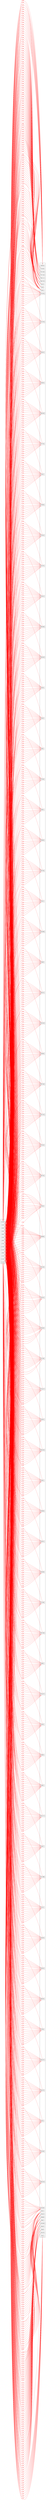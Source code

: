 strict graph BCG {
rankdir=LR;
splines=true;
ranksep="8 equally";
concentrate = true;
node [shape=rectangle];
subgraph cluster_G {
label = "G";
color=black;
rank="same"
G1 [label="G1(0)"];
G2 [label="G2(0)"];
G3 [label="G3(0)"];
G4 [label="G4(0)"];
G5 [label="G5(0)"];
G6 [label="G6(0)"];
G7 [label="G7(0)"];
G8 [label="G8(0)"];
G9 [label="G9(0)"];
G10 [label="G10(0)"];
G11 [label="G11(0)"];
G12 [label="G12(0)"];
G13 [label="G13(0)"];
G14 [label="G14(0)"];
}
subgraph cluster_P {
label = "P";
color="black";
rank="same"
P1 [label="P1(1388)"];
P2 [label="P2(1)"];
P3 [label="P3(1327)"];
P4 [label="P4(52)"];
P5 [label="P5(3)"];
P6 [label="P6(31)"];
P7 [label="P7(1017)"];
P8 [label="P8(1)"];
P9 [label="P9(734)"];
P10 [label="P10(4)"];
P11 [label="P11(39)"];
P12 [label="P12(1)"];
P13 [label="P13(70)"];
P14 [label="P14(40)"];
P15 [label="P15(148)"];
P16 [label="P16(1)"];
P17 [label="P17(379)"];
P18 [label="P18(13)"];
P19 [label="P19(126)"];
P20 [label="P20(31)"];
P21 [label="P21(117)"];
P22 [label="P22(40)"];
P23 [label="P23(48)"];
P24 [label="P24(306)"];
P25 [label="P25(67)"];
P26 [label="P26(1)"];
P27 [label="P27(126)"];
P28 [label="P28(43)"];
P29 [label="P29(229)"];
P30 [label="P30(1)"];
P31 [label="P31(609)"];
P32 [label="P32(1)"];
P33 [label="P33(150)"];
P34 [label="P34(43)"];
P35 [label="P35(120)"];
P36 [label="P36(25)"];
P37 [label="P37(153)"];
P38 [label="P38(49)"];
P39 [label="P39(60)"];
P40 [label="P40(1)"];
P41 [label="P41(75)"];
P42 [label="P42(19)"];
P43 [label="P43(48)"];
P44 [label="P44(7)"];
P45 [label="P45(449)"];
P46 [label="P46(9)"];
P47 [label="P47(184)"];
P48 [label="P48(1)"];
P49 [label="P49(190)"];
P50 [label="P50(82)"];
P51 [label="P51(26)"];
P52 [label="P52(5)"];
P53 [label="P53(10)"];
P54 [label="P54(26)"];
P55 [label="P55(5)"];
P56 [label="P56(10)"];
P57 [label="P57(26)"];
P58 [label="P58(5)"];
P59 [label="P59(10)"];
P60 [label="P60(26)"];
P61 [label="P61(5)"];
P62 [label="P62(15)"];
P63 [label="P63(61)"];
P64 [label="P64(6)"];
P65 [label="P65(729)"];
P66 [label="P66(1)"];
P67 [label="P67(326)"];
P68 [label="P68(86)"];
P69 [label="P69(69)"];
P70 [label="P70(65)"];
P71 [label="P71(69)"];
P72 [label="P72(65)"];
P73 [label="P73(105)"];
P74 [label="P74(107)"];
P75 [label="P75(33)"];
P76 [label="P76(24)"];
P77 [label="P77(33)"];
P78 [label="P78(1)"];
P79 [label="P79(4)"];
P80 [label="P80(2)"];
P81 [label="P81(111)"];
P82 [label="P82(35)"];
}
G1 -- P1[label="0.000",color="red",fontcolor="red"];
P2 -- G1  [dir="none",label="0.000",color="red",fontcolor="red"];
G1 -- P3[label="0.000",color="red",fontcolor="red"];
G1 -- P4[label="0.000",color="red",fontcolor="red"];
P5 -- G1  [dir="none",label="0.000",color="red",fontcolor="red"];
G1 -- P6[label="0.000",color="red",fontcolor="red"];
G1 -- P7[label="0.000",color="red",fontcolor="red"];
P8 -- G1  [dir="none",label="0.000",color="red",fontcolor="red"];
G1 -- P9[label="0.000",color="red",fontcolor="red"];
G1 -- P10[label="0.000",color="red",fontcolor="red"];
G1 -- P11[label="0.000",color="red",fontcolor="red"];
P12 -- G1  [dir="none",label="0.000",color="red",fontcolor="red"];
G1 -- P13[label="0.000",color="red",fontcolor="red"];
G1 -- P14[label="0.000",color="red",fontcolor="red"];
G1 -- P15[label="0.000",color="red",fontcolor="red"];
P16 -- G1  [dir="none",label="0.000",color="red",fontcolor="red"];
G1 -- P17[label="0.000",color="red",fontcolor="red"];
G1 -- P18[label="0.000",color="red",fontcolor="red"];
G1 -- P19[label="0.000",color="red",fontcolor="red"];
G1 -- P20[label="0.000",color="red",fontcolor="red"];
G1 -- P21[label="0.000",color="red",fontcolor="red"];
G1 -- P22[label="0.000",color="red",fontcolor="red"];
G1 -- P23[label="0.000",color="red",fontcolor="red"];
G1 -- P24[label="0.000",color="red",fontcolor="red"];
G1 -- P25[label="0.000",color="red",fontcolor="red"];
P26 -- G1  [dir="none",label="0.000",color="red",fontcolor="red"];
G1 -- P27[label="0.000",color="red",fontcolor="red"];
G1 -- P28[label="0.000",color="red",fontcolor="red"];
G1 -- P29[label="0.000",color="red",fontcolor="red"];
P30 -- G1  [dir="none",label="0.000",color="red",fontcolor="red"];
G1 -- P31[label="0.000",color="red",fontcolor="red"];
P32 -- G1  [dir="none",label="0.000",color="red",fontcolor="red"];
G1 -- P33[label="0.000",color="red",fontcolor="red"];
G1 -- P34[label="0.000",color="red",fontcolor="red"];
G1 -- P35[label="0.000",color="red",fontcolor="red"];
G1 -- P36[label="0.000",color="red",fontcolor="red"];
G1 -- P37[label="0.000",color="red",fontcolor="red"];
G1 -- P38[label="0.000",color="red",fontcolor="red"];
G1 -- P39[label="0.000",color="red",fontcolor="red"];
P40 -- G1  [dir="none",label="0.000",color="red",fontcolor="red"];
G1 -- P41[label="0.000",color="red",fontcolor="red"];
G1 -- P42[label="0.000",color="red",fontcolor="red"];
G1 -- P43[label="0.000",color="red",fontcolor="red"];
G1 -- P44[label="0.000",color="red",fontcolor="red"];
G1 -- P45[label="0.000",color="red",fontcolor="red"];
G1 -- P46[label="0.000",color="red",fontcolor="red"];
G1 -- P47[label="0.000",color="red",fontcolor="red"];
P48 -- G1  [dir="none",label="0.000",color="red",fontcolor="red"];
G1 -- P49[label="0.000",color="red",fontcolor="red"];
G1 -- P50[label="0.000",color="red",fontcolor="red"];
G1 -- P51[label="0.000",color="red",fontcolor="red"];
G1 -- P52[label="0.000",color="red",fontcolor="red"];
G1 -- P53[label="0.000",color="red",fontcolor="red"];
G1 -- P54[label="0.000",color="red",fontcolor="red"];
G1 -- P55[label="0.000",color="red",fontcolor="red"];
G1 -- P56[label="0.000",color="red",fontcolor="red"];
G1 -- P57[label="0.000",color="red",fontcolor="red"];
G1 -- P58[label="0.000",color="red",fontcolor="red"];
G1 -- P59[label="0.000",color="red",fontcolor="red"];
G1 -- P60[label="0.000",color="red",fontcolor="red"];
G1 -- P61[label="0.000",color="red",fontcolor="red"];
G1 -- P62[label="0.000",color="red",fontcolor="red"];
G1 -- P63[label="0.000",color="red",fontcolor="red"];
G1 -- P64[label="0.000",color="red",fontcolor="red"];
G1 -- P65[label="0.000",color="red",fontcolor="red"];
P66 -- G1  [dir="none",label="0.000",color="red",fontcolor="red"];
G1 -- P67[label="0.000",color="red",fontcolor="red"];
G1 -- P68[label="0.000",color="red",fontcolor="red"];
G1 -- P69[label="0.000",color="red",fontcolor="red"];
G1 -- P70[label="0.000",color="red",fontcolor="red"];
G1 -- P71[label="0.000",color="red",fontcolor="red"];
G1 -- P72[label="0.000",color="red",fontcolor="red"];
G1 -- P73[label="0.000",color="red",fontcolor="red"];
G1 -- P74[label="0.000",color="red",fontcolor="red"];
G1 -- P75[label="0.000",color="red",fontcolor="red"];
G1 -- P76[label="0.000",color="red",fontcolor="red"];
G1 -- P77[label="0.000",color="red",fontcolor="red"];
P78 -- G1  [dir="none",label="0.000",color="red",fontcolor="red"];
G1 -- P79[label="0.000",color="red",fontcolor="red"];
P80 -- G1  [dir="none",label="0.000",color="red",fontcolor="red"];
G1 -- P81[label="0.000",color="red",fontcolor="red"];
G1 -- P82[label="0.000",color="red",fontcolor="red"];
G2 -- P1[label="0.000",color="red",fontcolor="red"];
P2 -- G2  [dir="none",label="0.000",color="red",fontcolor="red"];
G2 -- P3[label="0.000",color="red",fontcolor="red"];
G2 -- P4[label="0.000",color="red",fontcolor="red"];
P5 -- G2  [dir="none",label="0.000",color="red",fontcolor="red"];
G2 -- P6[label="0.000",color="red",fontcolor="red"];
G2 -- P7[label="0.000",color="red",fontcolor="red"];
P8 -- G2  [dir="none",label="0.000",color="red",fontcolor="red"];
G2 -- P9[label="0.000",color="red",fontcolor="red"];
G2 -- P10[label="0.000",color="red",fontcolor="red"];
G2 -- P11[label="0.000",color="red",fontcolor="red"];
P12 -- G2  [dir="none",label="0.000",color="red",fontcolor="red"];
G2 -- P13[label="0.000",color="red",fontcolor="red"];
G2 -- P14[label="0.000",color="red",fontcolor="red"];
G2 -- P15[label="0.000",color="red",fontcolor="red"];
P16 -- G2  [dir="none",label="0.000",color="red",fontcolor="red"];
G2 -- P17[label="0.000",color="red",fontcolor="red"];
G2 -- P18[label="0.000",color="red",fontcolor="red"];
G2 -- P19[label="0.000",color="red",fontcolor="red"];
G2 -- P20[label="0.000",color="red",fontcolor="red"];
G2 -- P21[label="0.000",color="red",fontcolor="red"];
G2 -- P22[label="0.000",color="red",fontcolor="red"];
G2 -- P23[label="0.000",color="red",fontcolor="red"];
G2 -- P24[label="0.000",color="red",fontcolor="red"];
G2 -- P25[label="0.000",color="red",fontcolor="red"];
P26 -- G2  [dir="none",label="0.000",color="red",fontcolor="red"];
G2 -- P27[label="0.000",color="red",fontcolor="red"];
G2 -- P28[label="0.000",color="red",fontcolor="red"];
G2 -- P29[label="0.000",color="red",fontcolor="red"];
P30 -- G2  [dir="none",label="0.000",color="red",fontcolor="red"];
G2 -- P31[label="0.000",color="red",fontcolor="red"];
P32 -- G2  [dir="none",label="0.000",color="red",fontcolor="red"];
G2 -- P33[label="0.000",color="red",fontcolor="red"];
G2 -- P34[label="0.000",color="red",fontcolor="red"];
G2 -- P35[label="0.000",color="red",fontcolor="red"];
G2 -- P36[label="0.000",color="red",fontcolor="red"];
G2 -- P37[label="0.000",color="red",fontcolor="red"];
G2 -- P38[label="0.000",color="red",fontcolor="red"];
G2 -- P39[label="0.000",color="red",fontcolor="red"];
P40 -- G2  [dir="none",label="0.000",color="red",fontcolor="red"];
G2 -- P41[label="0.000",color="red",fontcolor="red"];
G2 -- P42[label="0.000",color="red",fontcolor="red"];
G2 -- P43[label="0.000",color="red",fontcolor="red"];
G2 -- P44[label="0.000",color="red",fontcolor="red"];
G2 -- P45[label="0.000",color="red",fontcolor="red"];
G2 -- P46[label="0.000",color="red",fontcolor="red"];
G2 -- P47[label="0.000",color="red",fontcolor="red"];
P48 -- G2  [dir="none",label="0.000",color="red",fontcolor="red"];
G2 -- P49[label="0.000",color="red",fontcolor="red"];
G2 -- P50[label="0.000",color="red",fontcolor="red"];
G2 -- P51[label="0.000",color="red",fontcolor="red"];
G2 -- P52[label="0.000",color="red",fontcolor="red"];
G2 -- P53[label="0.000",color="red",fontcolor="red"];
G2 -- P54[label="0.000",color="red",fontcolor="red"];
G2 -- P55[label="0.000",color="red",fontcolor="red"];
G2 -- P56[label="0.000",color="red",fontcolor="red"];
G2 -- P57[label="0.000",color="red",fontcolor="red"];
G2 -- P58[label="0.000",color="red",fontcolor="red"];
G2 -- P59[label="0.000",color="red",fontcolor="red"];
G2 -- P60[label="0.000",color="red",fontcolor="red"];
G2 -- P61[label="0.000",color="red",fontcolor="red"];
G2 -- P62[label="0.000",color="red",fontcolor="red"];
G2 -- P63[label="0.000",color="red",fontcolor="red"];
G2 -- P64[label="0.000",color="red",fontcolor="red"];
G2 -- P65[label="0.000",color="red",fontcolor="red"];
P66 -- G2  [dir="none",label="0.000",color="red",fontcolor="red"];
G2 -- P67[label="0.000",color="red",fontcolor="red"];
G2 -- P68[label="0.000",color="red",fontcolor="red"];
G2 -- P69[label="0.000",color="red",fontcolor="red"];
G2 -- P70[label="0.000",color="red",fontcolor="red"];
G2 -- P71[label="0.000",color="red",fontcolor="red"];
G2 -- P72[label="0.000",color="red",fontcolor="red"];
G2 -- P73[label="0.000",color="red",fontcolor="red"];
G2 -- P74[label="0.000",color="red",fontcolor="red"];
G2 -- P75[label="0.000",color="red",fontcolor="red"];
G2 -- P76[label="0.000",color="red",fontcolor="red"];
G2 -- P77[label="0.000",color="red",fontcolor="red"];
P78 -- G2  [dir="none",label="0.000",color="red",fontcolor="red"];
G2 -- P79[label="0.000",color="red",fontcolor="red"];
P80 -- G2  [dir="none",label="0.000",color="red",fontcolor="red"];
G2 -- P81[label="0.000",color="red",fontcolor="red"];
G2 -- P82[label="0.000",color="red",fontcolor="red"];
G3 -- P1[label="0.000",color="red",fontcolor="red"];
P2 -- G3  [dir="none",label="0.000",color="red",fontcolor="red"];
G3 -- P3[label="0.000",color="red",fontcolor="red"];
G3 -- P4[label="0.000",color="red",fontcolor="red"];
P5 -- G3  [dir="none",label="0.000",color="red",fontcolor="red"];
G3 -- P6[label="0.000",color="red",fontcolor="red"];
G3 -- P7[label="0.000",color="red",fontcolor="red"];
P8 -- G3  [dir="none",label="0.000",color="red",fontcolor="red"];
G3 -- P9[label="0.000",color="red",fontcolor="red"];
G3 -- P10[label="0.000",color="red",fontcolor="red"];
G3 -- P11[label="0.000",color="red",fontcolor="red"];
P12 -- G3  [dir="none",label="0.000",color="red",fontcolor="red"];
G3 -- P13[label="0.000",color="red",fontcolor="red"];
G3 -- P14[label="0.000",color="red",fontcolor="red"];
G3 -- P15[label="0.000",color="red",fontcolor="red"];
P16 -- G3  [dir="none",label="0.000",color="red",fontcolor="red"];
G3 -- P17[label="0.000",color="red",fontcolor="red"];
G3 -- P18[label="0.000",color="red",fontcolor="red"];
G3 -- P19[label="0.000",color="red",fontcolor="red"];
G3 -- P20[label="0.000",color="red",fontcolor="red"];
G3 -- P21[label="0.000",color="red",fontcolor="red"];
G3 -- P22[label="0.000",color="red",fontcolor="red"];
G3 -- P23[label="0.000",color="red",fontcolor="red"];
G3 -- P24[label="0.000",color="red",fontcolor="red"];
G3 -- P25[label="0.000",color="red",fontcolor="red"];
P26 -- G3  [dir="none",label="0.000",color="red",fontcolor="red"];
G3 -- P27[label="0.000",color="red",fontcolor="red"];
G3 -- P28[label="0.000",color="red",fontcolor="red"];
G3 -- P29[label="0.000",color="red",fontcolor="red"];
P30 -- G3  [dir="none",label="0.000",color="red",fontcolor="red"];
G3 -- P31[label="0.000",color="red",fontcolor="red"];
P32 -- G3  [dir="none",label="0.000",color="red",fontcolor="red"];
G3 -- P33[label="0.000",color="red",fontcolor="red"];
G3 -- P34[label="0.000",color="red",fontcolor="red"];
G3 -- P35[label="0.000",color="red",fontcolor="red"];
G3 -- P36[label="0.000",color="red",fontcolor="red"];
G3 -- P37[label="0.000",color="red",fontcolor="red"];
G3 -- P38[label="0.000",color="red",fontcolor="red"];
G3 -- P39[label="0.000",color="red",fontcolor="red"];
P40 -- G3  [dir="none",label="0.000",color="red",fontcolor="red"];
G3 -- P41[label="0.000",color="red",fontcolor="red"];
G3 -- P42[label="0.000",color="red",fontcolor="red"];
G3 -- P43[label="0.000",color="red",fontcolor="red"];
G3 -- P44[label="0.000",color="red",fontcolor="red"];
G3 -- P45[label="0.000",color="red",fontcolor="red"];
G3 -- P46[label="0.000",color="red",fontcolor="red"];
G3 -- P47[label="0.000",color="red",fontcolor="red"];
P48 -- G3  [dir="none",label="0.000",color="red",fontcolor="red"];
G3 -- P49[label="0.000",color="red",fontcolor="red"];
G3 -- P50[label="0.000",color="red",fontcolor="red"];
G3 -- P51[label="0.000",color="red",fontcolor="red"];
G3 -- P52[label="0.000",color="red",fontcolor="red"];
G3 -- P53[label="0.000",color="red",fontcolor="red"];
G3 -- P54[label="0.000",color="red",fontcolor="red"];
G3 -- P55[label="0.000",color="red",fontcolor="red"];
G3 -- P56[label="0.000",color="red",fontcolor="red"];
G3 -- P57[label="0.000",color="red",fontcolor="red"];
G3 -- P58[label="0.000",color="red",fontcolor="red"];
G3 -- P59[label="0.000",color="red",fontcolor="red"];
G3 -- P60[label="0.000",color="red",fontcolor="red"];
G3 -- P61[label="0.000",color="red",fontcolor="red"];
G3 -- P62[label="0.000",color="red",fontcolor="red"];
G3 -- P63[label="0.000",color="red",fontcolor="red"];
G3 -- P64[label="0.000",color="red",fontcolor="red"];
G3 -- P65[label="0.000",color="red",fontcolor="red"];
P66 -- G3  [dir="none",label="0.000",color="red",fontcolor="red"];
G3 -- P67[label="0.000",color="red",fontcolor="red"];
G3 -- P68[label="0.000",color="red",fontcolor="red"];
G3 -- P69[label="0.000",color="red",fontcolor="red"];
G3 -- P70[label="0.000",color="red",fontcolor="red"];
G3 -- P71[label="0.000",color="red",fontcolor="red"];
G3 -- P72[label="0.000",color="red",fontcolor="red"];
G3 -- P73[label="0.000",color="red",fontcolor="red"];
G3 -- P74[label="0.000",color="red",fontcolor="red"];
G3 -- P75[label="0.000",color="red",fontcolor="red"];
G3 -- P76[label="0.000",color="red",fontcolor="red"];
G3 -- P77[label="0.000",color="red",fontcolor="red"];
P78 -- G3  [dir="none",label="0.000",color="red",fontcolor="red"];
G3 -- P79[label="0.000",color="red",fontcolor="red"];
P80 -- G3  [dir="none",label="0.000",color="red",fontcolor="red"];
G3 -- P81[label="0.000",color="red",fontcolor="red"];
G3 -- P82[label="0.000",color="red",fontcolor="red"];
G4 -- P1[label="0.000",color="red",fontcolor="red"];
P2 -- G4  [dir="none",label="0.000",color="red",fontcolor="red"];
G4 -- P3[label="0.000",color="red",fontcolor="red"];
G4 -- P4[label="0.000",color="red",fontcolor="red"];
P5 -- G4  [dir="none",label="0.000",color="red",fontcolor="red"];
G4 -- P6[label="0.000",color="red",fontcolor="red"];
G4 -- P7[label="0.000",color="red",fontcolor="red"];
P8 -- G4  [dir="none",label="0.000",color="red",fontcolor="red"];
G4 -- P9[label="0.000",color="red",fontcolor="red"];
G4 -- P10[label="0.000",color="red",fontcolor="red"];
G4 -- P11[label="0.000",color="red",fontcolor="red"];
P12 -- G4  [dir="none",label="0.000",color="red",fontcolor="red"];
G4 -- P13[label="0.000",color="red",fontcolor="red"];
G4 -- P14[label="0.000",color="red",fontcolor="red"];
G4 -- P15[label="0.000",color="red",fontcolor="red"];
P16 -- G4  [dir="none",label="0.000",color="red",fontcolor="red"];
G4 -- P17[label="0.000",color="red",fontcolor="red"];
G4 -- P18[label="0.000",color="red",fontcolor="red"];
G4 -- P19[label="0.000",color="red",fontcolor="red"];
G4 -- P20[label="0.000",color="red",fontcolor="red"];
G4 -- P21[label="0.000",color="red",fontcolor="red"];
G4 -- P22[label="0.000",color="red",fontcolor="red"];
G4 -- P23[label="0.000",color="red",fontcolor="red"];
G4 -- P24[label="0.000",color="red",fontcolor="red"];
G4 -- P25[label="0.000",color="red",fontcolor="red"];
P26 -- G4  [dir="none",label="0.000",color="red",fontcolor="red"];
G4 -- P27[label="0.000",color="red",fontcolor="red"];
G4 -- P28[label="0.000",color="red",fontcolor="red"];
G4 -- P29[label="0.000",color="red",fontcolor="red"];
P30 -- G4  [dir="none",label="0.000",color="red",fontcolor="red"];
G4 -- P31[label="0.000",color="red",fontcolor="red"];
P32 -- G4  [dir="none",label="0.000",color="red",fontcolor="red"];
G4 -- P33[label="0.000",color="red",fontcolor="red"];
G4 -- P34[label="0.000",color="red",fontcolor="red"];
G4 -- P35[label="0.000",color="red",fontcolor="red"];
G4 -- P36[label="0.000",color="red",fontcolor="red"];
G4 -- P37[label="0.000",color="red",fontcolor="red"];
G4 -- P38[label="0.000",color="red",fontcolor="red"];
G4 -- P39[label="0.000",color="red",fontcolor="red"];
P40 -- G4  [dir="none",label="0.000",color="red",fontcolor="red"];
G4 -- P41[label="0.000",color="red",fontcolor="red"];
G4 -- P42[label="0.000",color="red",fontcolor="red"];
G4 -- P43[label="0.000",color="red",fontcolor="red"];
G4 -- P44[label="0.000",color="red",fontcolor="red"];
G4 -- P45[label="0.000",color="red",fontcolor="red"];
G4 -- P46[label="0.000",color="red",fontcolor="red"];
G4 -- P47[label="0.000",color="red",fontcolor="red"];
P48 -- G4  [dir="none",label="0.000",color="red",fontcolor="red"];
G4 -- P49[label="0.000",color="red",fontcolor="red"];
G4 -- P50[label="0.000",color="red",fontcolor="red"];
G4 -- P51[label="0.000",color="red",fontcolor="red"];
G4 -- P52[label="0.000",color="red",fontcolor="red"];
G4 -- P53[label="0.000",color="red",fontcolor="red"];
G4 -- P54[label="0.000",color="red",fontcolor="red"];
G4 -- P55[label="0.000",color="red",fontcolor="red"];
G4 -- P56[label="0.000",color="red",fontcolor="red"];
G4 -- P57[label="0.000",color="red",fontcolor="red"];
G4 -- P58[label="0.000",color="red",fontcolor="red"];
G4 -- P59[label="0.000",color="red",fontcolor="red"];
G4 -- P60[label="0.000",color="red",fontcolor="red"];
G4 -- P61[label="0.000",color="red",fontcolor="red"];
G4 -- P62[label="0.000",color="red",fontcolor="red"];
G4 -- P63[label="0.000",color="red",fontcolor="red"];
G4 -- P64[label="0.000",color="red",fontcolor="red"];
G4 -- P65[label="0.000",color="red",fontcolor="red"];
P66 -- G4  [dir="none",label="0.000",color="red",fontcolor="red"];
G4 -- P67[label="0.000",color="red",fontcolor="red"];
G4 -- P68[label="0.000",color="red",fontcolor="red"];
G4 -- P69[label="0.000",color="red",fontcolor="red"];
G4 -- P70[label="0.000",color="red",fontcolor="red"];
G4 -- P71[label="0.000",color="red",fontcolor="red"];
G4 -- P72[label="0.000",color="red",fontcolor="red"];
G4 -- P73[label="0.000",color="red",fontcolor="red"];
G4 -- P74[label="0.000",color="red",fontcolor="red"];
G4 -- P75[label="0.000",color="red",fontcolor="red"];
G4 -- P76[label="0.000",color="red",fontcolor="red"];
G4 -- P77[label="0.000",color="red",fontcolor="red"];
P78 -- G4  [dir="none",label="0.000",color="red",fontcolor="red"];
G4 -- P79[label="0.000",color="red",fontcolor="red"];
P80 -- G4  [dir="none",label="0.000",color="red",fontcolor="red"];
G4 -- P81[label="0.000",color="red",fontcolor="red"];
G4 -- P82[label="0.000",color="red",fontcolor="red"];
G5 -- P1[label="0.000",color="red",fontcolor="red"];
P2 -- G5  [dir="none",label="0.000",color="red",fontcolor="red"];
G5 -- P3[label="0.000",color="red",fontcolor="red"];
G5 -- P4[label="0.000",color="red",fontcolor="red"];
P5 -- G5  [dir="none",label="0.000",color="red",fontcolor="red"];
G5 -- P6[label="0.000",color="red",fontcolor="red"];
G5 -- P7[label="0.000",color="red",fontcolor="red"];
P8 -- G5  [dir="none",label="0.000",color="red",fontcolor="red"];
G5 -- P9[label="0.000",color="red",fontcolor="red"];
G5 -- P10[label="0.000",color="red",fontcolor="red"];
G5 -- P11[label="0.000",color="red",fontcolor="red"];
P12 -- G5  [dir="none",label="0.000",color="red",fontcolor="red"];
G5 -- P13[label="0.000",color="red",fontcolor="red"];
G5 -- P14[label="0.000",color="red",fontcolor="red"];
G5 -- P15[label="0.000",color="red",fontcolor="red"];
P16 -- G5  [dir="none",label="0.000",color="red",fontcolor="red"];
G5 -- P17[label="0.000",color="red",fontcolor="red"];
G5 -- P18[label="0.000",color="red",fontcolor="red"];
G5 -- P19[label="0.000",color="red",fontcolor="red"];
G5 -- P20[label="0.000",color="red",fontcolor="red"];
G5 -- P21[label="0.000",color="red",fontcolor="red"];
G5 -- P22[label="0.000",color="red",fontcolor="red"];
G5 -- P23[label="0.000",color="red",fontcolor="red"];
G5 -- P24[label="0.000",color="red",fontcolor="red"];
G5 -- P25[label="0.000",color="red",fontcolor="red"];
P26 -- G5  [dir="none",label="0.000",color="red",fontcolor="red"];
G5 -- P27[label="0.000",color="red",fontcolor="red"];
G5 -- P28[label="0.000",color="red",fontcolor="red"];
G5 -- P29[label="0.000",color="red",fontcolor="red"];
P30 -- G5  [dir="none",label="0.000",color="red",fontcolor="red"];
G5 -- P31[label="0.000",color="red",fontcolor="red"];
P32 -- G5  [dir="none",label="0.000",color="red",fontcolor="red"];
G5 -- P33[label="0.000",color="red",fontcolor="red"];
G5 -- P34[label="0.000",color="red",fontcolor="red"];
G5 -- P35[label="0.000",color="red",fontcolor="red"];
G5 -- P36[label="0.000",color="red",fontcolor="red"];
G5 -- P37[label="0.000",color="red",fontcolor="red"];
G5 -- P38[label="0.000",color="red",fontcolor="red"];
G5 -- P39[label="0.000",color="red",fontcolor="red"];
P40 -- G5  [dir="none",label="0.000",color="red",fontcolor="red"];
G5 -- P41[label="0.000",color="red",fontcolor="red"];
G5 -- P42[label="0.000",color="red",fontcolor="red"];
G5 -- P43[label="0.000",color="red",fontcolor="red"];
G5 -- P44[label="0.000",color="red",fontcolor="red"];
G5 -- P45[label="0.000",color="red",fontcolor="red"];
G5 -- P46[label="0.000",color="red",fontcolor="red"];
G5 -- P47[label="0.000",color="red",fontcolor="red"];
P48 -- G5  [dir="none",label="0.000",color="red",fontcolor="red"];
G5 -- P49[label="0.000",color="red",fontcolor="red"];
G5 -- P50[label="0.000",color="red",fontcolor="red"];
G5 -- P51[label="0.000",color="red",fontcolor="red"];
G5 -- P52[label="0.000",color="red",fontcolor="red"];
G5 -- P53[label="0.000",color="red",fontcolor="red"];
G5 -- P54[label="0.000",color="red",fontcolor="red"];
G5 -- P55[label="0.000",color="red",fontcolor="red"];
G5 -- P56[label="0.000",color="red",fontcolor="red"];
G5 -- P57[label="0.000",color="red",fontcolor="red"];
G5 -- P58[label="0.000",color="red",fontcolor="red"];
G5 -- P59[label="0.000",color="red",fontcolor="red"];
G5 -- P60[label="0.000",color="red",fontcolor="red"];
G5 -- P61[label="0.000",color="red",fontcolor="red"];
G5 -- P62[label="0.000",color="red",fontcolor="red"];
G5 -- P63[label="0.000",color="red",fontcolor="red"];
G5 -- P64[label="0.000",color="red",fontcolor="red"];
G5 -- P65[label="0.000",color="red",fontcolor="red"];
P66 -- G5  [dir="none",label="0.000",color="red",fontcolor="red"];
G5 -- P67[label="0.000",color="red",fontcolor="red"];
G5 -- P68[label="0.000",color="red",fontcolor="red"];
G5 -- P69[label="0.000",color="red",fontcolor="red"];
G5 -- P70[label="0.000",color="red",fontcolor="red"];
G5 -- P71[label="0.000",color="red",fontcolor="red"];
G5 -- P72[label="0.000",color="red",fontcolor="red"];
G5 -- P73[label="0.000",color="red",fontcolor="red"];
G5 -- P74[label="0.000",color="red",fontcolor="red"];
G5 -- P75[label="0.000",color="red",fontcolor="red"];
G5 -- P76[label="0.000",color="red",fontcolor="red"];
G5 -- P77[label="0.000",color="red",fontcolor="red"];
P78 -- G5  [dir="none",label="0.000",color="red",fontcolor="red"];
G5 -- P79[label="0.000",color="red",fontcolor="red"];
P80 -- G5  [dir="none",label="0.000",color="red",fontcolor="red"];
G5 -- P81[label="0.000",color="red",fontcolor="red"];
G5 -- P82[label="0.000",color="red",fontcolor="red"];
G6 -- P1[label="0.000",color="red",fontcolor="red"];
P2 -- G6  [dir="none",label="0.000",color="red",fontcolor="red"];
G6 -- P3[label="0.000",color="red",fontcolor="red"];
G6 -- P4[label="0.000",color="red",fontcolor="red"];
P5 -- G6  [dir="none",label="0.000",color="red",fontcolor="red"];
G6 -- P6[label="0.000",color="red",fontcolor="red"];
G6 -- P7[label="0.000",color="red",fontcolor="red"];
P8 -- G6  [dir="none",label="0.000",color="red",fontcolor="red"];
G6 -- P9[label="0.000",color="red",fontcolor="red"];
G6 -- P10[label="0.000",color="red",fontcolor="red"];
G6 -- P11[label="0.000",color="red",fontcolor="red"];
P12 -- G6  [dir="none",label="0.000",color="red",fontcolor="red"];
G6 -- P13[label="0.000",color="red",fontcolor="red"];
G6 -- P14[label="0.000",color="red",fontcolor="red"];
G6 -- P15[label="0.000",color="red",fontcolor="red"];
P16 -- G6  [dir="none",label="0.000",color="red",fontcolor="red"];
G6 -- P17[label="0.000",color="red",fontcolor="red"];
G6 -- P18[label="0.000",color="red",fontcolor="red"];
G6 -- P19[label="0.000",color="red",fontcolor="red"];
G6 -- P20[label="0.000",color="red",fontcolor="red"];
G6 -- P21[label="0.000",color="red",fontcolor="red"];
G6 -- P22[label="0.000",color="red",fontcolor="red"];
G6 -- P23[label="0.000",color="red",fontcolor="red"];
G6 -- P24[label="0.000",color="red",fontcolor="red"];
G6 -- P25[label="0.000",color="red",fontcolor="red"];
P26 -- G6  [dir="none",label="0.000",color="red",fontcolor="red"];
G6 -- P27[label="0.000",color="red",fontcolor="red"];
G6 -- P28[label="0.000",color="red",fontcolor="red"];
G6 -- P29[label="0.000",color="red",fontcolor="red"];
P30 -- G6  [dir="none",label="0.000",color="red",fontcolor="red"];
G6 -- P31[label="0.000",color="red",fontcolor="red"];
P32 -- G6  [dir="none",label="0.000",color="red",fontcolor="red"];
G6 -- P33[label="0.000",color="red",fontcolor="red"];
G6 -- P34[label="0.000",color="red",fontcolor="red"];
G6 -- P35[label="0.000",color="red",fontcolor="red"];
G6 -- P36[label="0.000",color="red",fontcolor="red"];
G6 -- P37[label="0.000",color="red",fontcolor="red"];
G6 -- P38[label="0.000",color="red",fontcolor="red"];
G6 -- P39[label="0.000",color="red",fontcolor="red"];
P40 -- G6  [dir="none",label="0.000",color="red",fontcolor="red"];
G6 -- P41[label="0.000",color="red",fontcolor="red"];
G6 -- P42[label="0.000",color="red",fontcolor="red"];
G6 -- P43[label="0.000",color="red",fontcolor="red"];
G6 -- P44[label="0.000",color="red",fontcolor="red"];
G6 -- P45[label="0.000",color="red",fontcolor="red"];
G6 -- P46[label="0.000",color="red",fontcolor="red"];
G6 -- P47[label="0.000",color="red",fontcolor="red"];
P48 -- G6  [dir="none",label="0.000",color="red",fontcolor="red"];
G6 -- P49[label="0.000",color="red",fontcolor="red"];
G6 -- P50[label="0.000",color="red",fontcolor="red"];
G6 -- P51[label="0.000",color="red",fontcolor="red"];
G6 -- P52[label="0.000",color="red",fontcolor="red"];
G6 -- P53[label="0.000",color="red",fontcolor="red"];
G6 -- P54[label="0.000",color="red",fontcolor="red"];
G6 -- P55[label="0.000",color="red",fontcolor="red"];
G6 -- P56[label="0.000",color="red",fontcolor="red"];
G6 -- P57[label="0.000",color="red",fontcolor="red"];
G6 -- P58[label="0.000",color="red",fontcolor="red"];
G6 -- P59[label="0.000",color="red",fontcolor="red"];
G6 -- P60[label="0.000",color="red",fontcolor="red"];
G6 -- P61[label="0.000",color="red",fontcolor="red"];
G6 -- P62[label="0.000",color="red",fontcolor="red"];
G6 -- P63[label="0.000",color="red",fontcolor="red"];
G6 -- P64[label="0.000",color="red",fontcolor="red"];
G6 -- P65[label="0.000",color="red",fontcolor="red"];
P66 -- G6  [dir="none",label="0.000",color="red",fontcolor="red"];
G6 -- P67[label="0.000",color="red",fontcolor="red"];
G6 -- P68[label="0.000",color="red",fontcolor="red"];
G6 -- P69[label="0.000",color="red",fontcolor="red"];
G6 -- P70[label="0.000",color="red",fontcolor="red"];
G6 -- P71[label="0.000",color="red",fontcolor="red"];
G6 -- P72[label="0.000",color="red",fontcolor="red"];
G6 -- P73[label="0.000",color="red",fontcolor="red"];
G6 -- P74[label="0.000",color="red",fontcolor="red"];
G6 -- P75[label="0.000",color="red",fontcolor="red"];
G6 -- P76[label="0.000",color="red",fontcolor="red"];
G6 -- P77[label="0.000",color="red",fontcolor="red"];
P78 -- G6  [dir="none",label="0.000",color="red",fontcolor="red"];
G6 -- P79[label="0.000",color="red",fontcolor="red"];
P80 -- G6  [dir="none",label="0.000",color="red",fontcolor="red"];
G6 -- P81[label="0.000",color="red",fontcolor="red"];
G6 -- P82[label="0.000",color="red",fontcolor="red"];
G7 -- P1[label="0.000",color="red",fontcolor="red"];
P2 -- G7  [dir="none",label="0.000",color="red",fontcolor="red"];
G7 -- P3[label="0.000",color="red",fontcolor="red"];
G7 -- P4[label="0.000",color="red",fontcolor="red"];
P5 -- G7  [dir="none",label="0.000",color="red",fontcolor="red"];
G7 -- P6[label="0.000",color="red",fontcolor="red"];
G7 -- P7[label="0.000",color="red",fontcolor="red"];
P8 -- G7  [dir="none",label="0.000",color="red",fontcolor="red"];
G7 -- P9[label="0.000",color="red",fontcolor="red"];
G7 -- P10[label="0.000",color="red",fontcolor="red"];
G7 -- P11[label="0.000",color="red",fontcolor="red"];
P12 -- G7  [dir="none",label="0.000",color="red",fontcolor="red"];
G7 -- P13[label="0.000",color="red",fontcolor="red"];
G7 -- P14[label="0.000",color="red",fontcolor="red"];
G7 -- P15[label="0.000",color="red",fontcolor="red"];
P16 -- G7  [dir="none",label="0.000",color="red",fontcolor="red"];
G7 -- P17[label="0.000",color="red",fontcolor="red"];
G7 -- P18[label="0.000",color="red",fontcolor="red"];
G7 -- P19[label="0.000",color="red",fontcolor="red"];
G7 -- P20[label="0.000",color="red",fontcolor="red"];
G7 -- P21[label="0.000",color="red",fontcolor="red"];
G7 -- P22[label="0.000",color="red",fontcolor="red"];
G7 -- P23[label="0.000",color="red",fontcolor="red"];
G7 -- P24[label="0.000",color="red",fontcolor="red"];
G7 -- P25[label="0.000",color="red",fontcolor="red"];
P26 -- G7  [dir="none",label="0.000",color="red",fontcolor="red"];
G7 -- P27[label="0.000",color="red",fontcolor="red"];
G7 -- P28[label="0.000",color="red",fontcolor="red"];
G7 -- P29[label="0.000",color="red",fontcolor="red"];
P30 -- G7  [dir="none",label="0.000",color="red",fontcolor="red"];
G7 -- P31[label="0.000",color="red",fontcolor="red"];
P32 -- G7  [dir="none",label="0.000",color="red",fontcolor="red"];
G7 -- P33[label="0.000",color="red",fontcolor="red"];
G7 -- P34[label="0.000",color="red",fontcolor="red"];
G7 -- P35[label="0.000",color="red",fontcolor="red"];
G7 -- P36[label="0.000",color="red",fontcolor="red"];
G7 -- P37[label="0.000",color="red",fontcolor="red"];
G7 -- P38[label="0.000",color="red",fontcolor="red"];
G7 -- P39[label="0.000",color="red",fontcolor="red"];
P40 -- G7  [dir="none",label="0.000",color="red",fontcolor="red"];
G7 -- P41[label="0.000",color="red",fontcolor="red"];
G7 -- P42[label="0.000",color="red",fontcolor="red"];
G7 -- P43[label="0.000",color="red",fontcolor="red"];
G7 -- P44[label="0.000",color="red",fontcolor="red"];
G7 -- P45[label="0.000",color="red",fontcolor="red"];
G7 -- P46[label="0.000",color="red",fontcolor="red"];
G7 -- P47[label="0.000",color="red",fontcolor="red"];
P48 -- G7  [dir="none",label="0.000",color="red",fontcolor="red"];
G7 -- P49[label="0.000",color="red",fontcolor="red"];
G7 -- P50[label="0.000",color="red",fontcolor="red"];
G7 -- P51[label="0.000",color="red",fontcolor="red"];
G7 -- P52[label="0.000",color="red",fontcolor="red"];
G7 -- P53[label="0.000",color="red",fontcolor="red"];
G7 -- P54[label="0.000",color="red",fontcolor="red"];
G7 -- P55[label="0.000",color="red",fontcolor="red"];
G7 -- P56[label="0.000",color="red",fontcolor="red"];
G7 -- P57[label="0.000",color="red",fontcolor="red"];
G7 -- P58[label="0.000",color="red",fontcolor="red"];
G7 -- P59[label="0.000",color="red",fontcolor="red"];
G7 -- P60[label="0.000",color="red",fontcolor="red"];
G7 -- P61[label="0.000",color="red",fontcolor="red"];
G7 -- P62[label="0.000",color="red",fontcolor="red"];
G7 -- P63[label="0.000",color="red",fontcolor="red"];
G7 -- P64[label="0.000",color="red",fontcolor="red"];
G7 -- P65[label="0.000",color="red",fontcolor="red"];
P66 -- G7  [dir="none",label="0.000",color="red",fontcolor="red"];
G7 -- P67[label="0.000",color="red",fontcolor="red"];
G7 -- P68[label="0.000",color="red",fontcolor="red"];
G7 -- P69[label="0.000",color="red",fontcolor="red"];
G7 -- P70[label="0.000",color="red",fontcolor="red"];
G7 -- P71[label="0.000",color="red",fontcolor="red"];
G7 -- P72[label="0.000",color="red",fontcolor="red"];
G7 -- P73[label="0.000",color="red",fontcolor="red"];
G7 -- P74[label="0.000",color="red",fontcolor="red"];
G7 -- P75[label="0.000",color="red",fontcolor="red"];
G7 -- P76[label="0.000",color="red",fontcolor="red"];
G7 -- P77[label="0.000",color="red",fontcolor="red"];
P78 -- G7  [dir="none",label="0.000",color="red",fontcolor="red"];
G7 -- P79[label="0.000",color="red",fontcolor="red"];
P80 -- G7  [dir="none",label="0.000",color="red",fontcolor="red"];
G7 -- P81[label="0.000",color="red",fontcolor="red"];
G7 -- P82[label="0.000",color="red",fontcolor="red"];
G8 -- P1[label="0.000",color="red",fontcolor="red"];
P2 -- G8  [dir="none",label="0.000",color="red",fontcolor="red"];
G8 -- P3[label="0.000",color="red",fontcolor="red"];
G8 -- P4[label="0.000",color="red",fontcolor="red"];
P5 -- G8  [dir="none",label="0.000",color="red",fontcolor="red"];
G8 -- P6[label="0.000",color="red",fontcolor="red"];
G8 -- P7[label="0.000",color="red",fontcolor="red"];
P8 -- G8  [dir="none",label="0.000",color="red",fontcolor="red"];
G8 -- P9[label="0.000",color="red",fontcolor="red"];
G8 -- P10[label="0.000",color="red",fontcolor="red"];
G8 -- P11[label="0.000",color="red",fontcolor="red"];
P12 -- G8  [dir="none",label="0.000",color="red",fontcolor="red"];
G8 -- P13[label="0.000",color="red",fontcolor="red"];
G8 -- P14[label="0.000",color="red",fontcolor="red"];
G8 -- P15[label="0.000",color="red",fontcolor="red"];
P16 -- G8  [dir="none",label="0.000",color="red",fontcolor="red"];
G8 -- P17[label="0.000",color="red",fontcolor="red"];
G8 -- P18[label="0.000",color="red",fontcolor="red"];
G8 -- P19[label="0.000",color="red",fontcolor="red"];
G8 -- P20[label="0.000",color="red",fontcolor="red"];
G8 -- P21[label="0.000",color="red",fontcolor="red"];
G8 -- P22[label="0.000",color="red",fontcolor="red"];
G8 -- P23[label="0.000",color="red",fontcolor="red"];
G8 -- P24[label="0.000",color="red",fontcolor="red"];
G8 -- P25[label="0.000",color="red",fontcolor="red"];
P26 -- G8  [dir="none",label="0.000",color="red",fontcolor="red"];
G8 -- P27[label="0.000",color="red",fontcolor="red"];
G8 -- P28[label="0.000",color="red",fontcolor="red"];
G8 -- P29[label="0.000",color="red",fontcolor="red"];
P30 -- G8  [dir="none",label="0.000",color="red",fontcolor="red"];
G8 -- P31[label="0.000",color="red",fontcolor="red"];
P32 -- G8  [dir="none",label="0.000",color="red",fontcolor="red"];
G8 -- P33[label="0.000",color="red",fontcolor="red"];
G8 -- P34[label="0.000",color="red",fontcolor="red"];
G8 -- P35[label="0.000",color="red",fontcolor="red"];
G8 -- P36[label="0.000",color="red",fontcolor="red"];
G8 -- P37[label="0.000",color="red",fontcolor="red"];
G8 -- P38[label="0.000",color="red",fontcolor="red"];
G8 -- P39[label="0.000",color="red",fontcolor="red"];
P40 -- G8  [dir="none",label="0.000",color="red",fontcolor="red"];
G8 -- P41[label="0.000",color="red",fontcolor="red"];
G8 -- P42[label="0.000",color="red",fontcolor="red"];
G8 -- P43[label="0.000",color="red",fontcolor="red"];
G8 -- P44[label="0.000",color="red",fontcolor="red"];
G8 -- P45[label="0.000",color="red",fontcolor="red"];
G8 -- P46[label="0.000",color="red",fontcolor="red"];
G8 -- P47[label="0.000",color="red",fontcolor="red"];
P48 -- G8  [dir="none",label="0.000",color="red",fontcolor="red"];
G8 -- P49[label="0.000",color="red",fontcolor="red"];
G8 -- P50[label="0.000",color="red",fontcolor="red"];
G8 -- P51[label="0.000",color="red",fontcolor="red"];
G8 -- P52[label="0.000",color="red",fontcolor="red"];
G8 -- P53[label="0.000",color="red",fontcolor="red"];
G8 -- P54[label="0.000",color="red",fontcolor="red"];
G8 -- P55[label="0.000",color="red",fontcolor="red"];
G8 -- P56[label="0.000",color="red",fontcolor="red"];
G8 -- P57[label="0.000",color="red",fontcolor="red"];
G8 -- P58[label="0.000",color="red",fontcolor="red"];
G8 -- P59[label="0.000",color="red",fontcolor="red"];
G8 -- P60[label="0.000",color="red",fontcolor="red"];
G8 -- P61[label="0.000",color="red",fontcolor="red"];
G8 -- P62[label="0.000",color="red",fontcolor="red"];
G8 -- P63[label="0.000",color="red",fontcolor="red"];
G8 -- P64[label="0.000",color="red",fontcolor="red"];
G8 -- P65[label="0.000",color="red",fontcolor="red"];
P66 -- G8  [dir="none",label="0.000",color="red",fontcolor="red"];
G8 -- P67[label="0.000",color="red",fontcolor="red"];
G8 -- P68[label="0.000",color="red",fontcolor="red"];
G8 -- P69[label="0.000",color="red",fontcolor="red"];
G8 -- P70[label="0.000",color="red",fontcolor="red"];
G8 -- P71[label="0.000",color="red",fontcolor="red"];
G8 -- P72[label="0.000",color="red",fontcolor="red"];
G8 -- P73[label="0.000",color="red",fontcolor="red"];
G8 -- P74[label="0.000",color="red",fontcolor="red"];
G8 -- P75[label="0.000",color="red",fontcolor="red"];
G8 -- P76[label="0.000",color="red",fontcolor="red"];
G8 -- P77[label="0.000",color="red",fontcolor="red"];
P78 -- G8  [dir="none",label="0.000",color="red",fontcolor="red"];
G8 -- P79[label="0.000",color="red",fontcolor="red"];
P80 -- G8  [dir="none",label="0.000",color="red",fontcolor="red"];
G8 -- P81[label="0.000",color="red",fontcolor="red"];
G8 -- P82[label="0.000",color="red",fontcolor="red"];
G9 -- P1[label="0.000",color="red",fontcolor="red"];
P2 -- G9  [dir="none",label="0.000",color="red",fontcolor="red"];
G9 -- P3[label="0.000",color="red",fontcolor="red"];
G9 -- P4[label="0.000",color="red",fontcolor="red"];
P5 -- G9  [dir="none",label="0.000",color="red",fontcolor="red"];
G9 -- P6[label="0.000",color="red",fontcolor="red"];
G9 -- P7[label="0.000",color="red",fontcolor="red"];
P8 -- G9  [dir="none",label="0.000",color="red",fontcolor="red"];
G9 -- P9[label="0.000",color="red",fontcolor="red"];
G9 -- P10[label="0.000",color="red",fontcolor="red"];
G9 -- P11[label="0.000",color="red",fontcolor="red"];
P12 -- G9  [dir="none",label="0.000",color="red",fontcolor="red"];
G9 -- P13[label="0.000",color="red",fontcolor="red"];
G9 -- P14[label="0.000",color="red",fontcolor="red"];
G9 -- P15[label="0.000",color="red",fontcolor="red"];
P16 -- G9  [dir="none",label="0.000",color="red",fontcolor="red"];
G9 -- P17[label="0.000",color="red",fontcolor="red"];
G9 -- P18[label="0.000",color="red",fontcolor="red"];
G9 -- P19[label="0.000",color="red",fontcolor="red"];
G9 -- P20[label="0.000",color="red",fontcolor="red"];
G9 -- P21[label="0.000",color="red",fontcolor="red"];
G9 -- P22[label="0.000",color="red",fontcolor="red"];
G9 -- P23[label="0.000",color="red",fontcolor="red"];
G9 -- P24[label="0.000",color="red",fontcolor="red"];
G9 -- P25[label="0.000",color="red",fontcolor="red"];
P26 -- G9  [dir="none",label="0.000",color="red",fontcolor="red"];
G9 -- P27[label="0.000",color="red",fontcolor="red"];
G9 -- P28[label="0.000",color="red",fontcolor="red"];
G9 -- P29[label="0.000",color="red",fontcolor="red"];
P30 -- G9  [dir="none",label="0.000",color="red",fontcolor="red"];
G9 -- P31[label="0.000",color="red",fontcolor="red"];
P32 -- G9  [dir="none",label="0.000",color="red",fontcolor="red"];
G9 -- P33[label="0.000",color="red",fontcolor="red"];
G9 -- P34[label="0.000",color="red",fontcolor="red"];
G9 -- P35[label="0.000",color="red",fontcolor="red"];
G9 -- P36[label="0.000",color="red",fontcolor="red"];
G9 -- P37[label="0.000",color="red",fontcolor="red"];
G9 -- P38[label="0.000",color="red",fontcolor="red"];
G9 -- P39[label="0.000",color="red",fontcolor="red"];
P40 -- G9  [dir="none",label="0.000",color="red",fontcolor="red"];
G9 -- P41[label="0.000",color="red",fontcolor="red"];
G9 -- P42[label="0.000",color="red",fontcolor="red"];
G9 -- P43[label="0.000",color="red",fontcolor="red"];
G9 -- P44[label="0.000",color="red",fontcolor="red"];
G9 -- P45[label="0.000",color="red",fontcolor="red"];
G9 -- P46[label="0.000",color="red",fontcolor="red"];
G9 -- P47[label="0.000",color="red",fontcolor="red"];
P48 -- G9  [dir="none",label="0.000",color="red",fontcolor="red"];
G9 -- P49[label="0.000",color="red",fontcolor="red"];
G9 -- P50[label="0.000",color="red",fontcolor="red"];
G9 -- P51[label="0.000",color="red",fontcolor="red"];
G9 -- P52[label="0.000",color="red",fontcolor="red"];
G9 -- P53[label="0.000",color="red",fontcolor="red"];
G9 -- P54[label="0.000",color="red",fontcolor="red"];
G9 -- P55[label="0.000",color="red",fontcolor="red"];
G9 -- P56[label="0.000",color="red",fontcolor="red"];
G9 -- P57[label="0.000",color="red",fontcolor="red"];
G9 -- P58[label="0.000",color="red",fontcolor="red"];
G9 -- P59[label="0.000",color="red",fontcolor="red"];
G9 -- P60[label="0.000",color="red",fontcolor="red"];
G9 -- P61[label="0.000",color="red",fontcolor="red"];
G9 -- P62[label="0.000",color="red",fontcolor="red"];
G9 -- P63[label="0.000",color="red",fontcolor="red"];
G9 -- P64[label="0.000",color="red",fontcolor="red"];
G9 -- P65[label="0.000",color="red",fontcolor="red"];
P66 -- G9  [dir="none",label="0.000",color="red",fontcolor="red"];
G9 -- P67[label="0.000",color="red",fontcolor="red"];
G9 -- P68[label="0.000",color="red",fontcolor="red"];
G9 -- P69[label="0.000",color="red",fontcolor="red"];
G9 -- P70[label="0.000",color="red",fontcolor="red"];
G9 -- P71[label="0.000",color="red",fontcolor="red"];
G9 -- P72[label="0.000",color="red",fontcolor="red"];
G9 -- P73[label="0.000",color="red",fontcolor="red"];
G9 -- P74[label="0.000",color="red",fontcolor="red"];
G9 -- P75[label="0.000",color="red",fontcolor="red"];
G9 -- P76[label="0.000",color="red",fontcolor="red"];
G9 -- P77[label="0.000",color="red",fontcolor="red"];
P78 -- G9  [dir="none",label="0.000",color="red",fontcolor="red"];
G9 -- P79[label="0.000",color="red",fontcolor="red"];
P80 -- G9  [dir="none",label="0.000",color="red",fontcolor="red"];
G9 -- P81[label="0.000",color="red",fontcolor="red"];
G9 -- P82[label="0.000",color="red",fontcolor="red"];
G10 -- P1[label="0.000",color="red",fontcolor="red"];
P2 -- G10  [dir="none",label="0.000",color="red",fontcolor="red"];
G10 -- P3[label="0.000",color="red",fontcolor="red"];
G10 -- P4[label="0.000",color="red",fontcolor="red"];
P5 -- G10  [dir="none",label="0.000",color="red",fontcolor="red"];
G10 -- P6[label="0.000",color="red",fontcolor="red"];
G10 -- P7[label="0.000",color="red",fontcolor="red"];
P8 -- G10  [dir="none",label="0.000",color="red",fontcolor="red"];
G10 -- P9[label="0.000",color="red",fontcolor="red"];
G10 -- P10[label="0.000",color="red",fontcolor="red"];
G10 -- P11[label="0.000",color="red",fontcolor="red"];
P12 -- G10  [dir="none",label="0.000",color="red",fontcolor="red"];
G10 -- P13[label="0.000",color="red",fontcolor="red"];
G10 -- P14[label="0.000",color="red",fontcolor="red"];
G10 -- P15[label="0.000",color="red",fontcolor="red"];
P16 -- G10  [dir="none",label="0.000",color="red",fontcolor="red"];
G10 -- P17[label="0.000",color="red",fontcolor="red"];
G10 -- P18[label="0.000",color="red",fontcolor="red"];
G10 -- P19[label="0.000",color="red",fontcolor="red"];
G10 -- P20[label="0.000",color="red",fontcolor="red"];
G10 -- P21[label="0.000",color="red",fontcolor="red"];
G10 -- P22[label="0.000",color="red",fontcolor="red"];
G10 -- P23[label="0.000",color="red",fontcolor="red"];
G10 -- P24[label="0.000",color="red",fontcolor="red"];
G10 -- P25[label="0.000",color="red",fontcolor="red"];
P26 -- G10  [dir="none",label="0.000",color="red",fontcolor="red"];
G10 -- P27[label="0.000",color="red",fontcolor="red"];
G10 -- P28[label="0.000",color="red",fontcolor="red"];
G10 -- P29[label="0.000",color="red",fontcolor="red"];
P30 -- G10  [dir="none",label="0.000",color="red",fontcolor="red"];
G10 -- P31[label="0.000",color="red",fontcolor="red"];
P32 -- G10  [dir="none",label="0.000",color="red",fontcolor="red"];
G10 -- P33[label="0.000",color="red",fontcolor="red"];
G10 -- P34[label="0.000",color="red",fontcolor="red"];
G10 -- P35[label="0.000",color="red",fontcolor="red"];
G10 -- P36[label="0.000",color="red",fontcolor="red"];
G10 -- P37[label="0.000",color="red",fontcolor="red"];
G10 -- P38[label="0.000",color="red",fontcolor="red"];
G10 -- P39[label="0.000",color="red",fontcolor="red"];
P40 -- G10  [dir="none",label="0.000",color="red",fontcolor="red"];
G10 -- P41[label="0.000",color="red",fontcolor="red"];
G10 -- P42[label="0.000",color="red",fontcolor="red"];
G10 -- P43[label="0.000",color="red",fontcolor="red"];
G10 -- P44[label="0.000",color="red",fontcolor="red"];
G10 -- P45[label="0.000",color="red",fontcolor="red"];
G10 -- P46[label="0.000",color="red",fontcolor="red"];
G10 -- P47[label="0.000",color="red",fontcolor="red"];
P48 -- G10  [dir="none",label="0.000",color="red",fontcolor="red"];
G10 -- P49[label="0.000",color="red",fontcolor="red"];
G10 -- P50[label="0.000",color="red",fontcolor="red"];
G10 -- P51[label="0.000",color="red",fontcolor="red"];
G10 -- P52[label="0.000",color="red",fontcolor="red"];
G10 -- P53[label="0.000",color="red",fontcolor="red"];
G10 -- P54[label="0.000",color="red",fontcolor="red"];
G10 -- P55[label="0.000",color="red",fontcolor="red"];
G10 -- P56[label="0.000",color="red",fontcolor="red"];
G10 -- P57[label="0.000",color="red",fontcolor="red"];
G10 -- P58[label="0.000",color="red",fontcolor="red"];
G10 -- P59[label="0.000",color="red",fontcolor="red"];
G10 -- P60[label="0.000",color="red",fontcolor="red"];
G10 -- P61[label="0.000",color="red",fontcolor="red"];
G10 -- P62[label="0.000",color="red",fontcolor="red"];
G10 -- P63[label="0.000",color="red",fontcolor="red"];
G10 -- P64[label="0.000",color="red",fontcolor="red"];
G10 -- P65[label="0.000",color="red",fontcolor="red"];
P66 -- G10  [dir="none",label="0.000",color="red",fontcolor="red"];
G10 -- P67[label="0.000",color="red",fontcolor="red"];
G10 -- P68[label="0.000",color="red",fontcolor="red"];
G10 -- P69[label="0.000",color="red",fontcolor="red"];
G10 -- P70[label="0.000",color="red",fontcolor="red"];
G10 -- P71[label="0.000",color="red",fontcolor="red"];
G10 -- P72[label="0.000",color="red",fontcolor="red"];
G10 -- P73[label="0.000",color="red",fontcolor="red"];
G10 -- P74[label="0.000",color="red",fontcolor="red"];
G10 -- P75[label="0.000",color="red",fontcolor="red"];
G10 -- P76[label="0.000",color="red",fontcolor="red"];
G10 -- P77[label="0.000",color="red",fontcolor="red"];
P78 -- G10  [dir="none",label="0.000",color="red",fontcolor="red"];
G10 -- P79[label="0.000",color="red",fontcolor="red"];
P80 -- G10  [dir="none",label="0.000",color="red",fontcolor="red"];
G10 -- P81[label="0.000",color="red",fontcolor="red"];
G10 -- P82[label="0.000",color="red",fontcolor="red"];
G11 -- P1[label="0.000",color="red",fontcolor="red"];
P2 -- G11  [dir="none",label="0.000",color="red",fontcolor="red"];
G11 -- P3[label="0.000",color="red",fontcolor="red"];
G11 -- P4[label="0.000",color="red",fontcolor="red"];
P5 -- G11  [dir="none",label="0.000",color="red",fontcolor="red"];
G11 -- P6[label="0.000",color="red",fontcolor="red"];
G11 -- P7[label="0.000",color="red",fontcolor="red"];
P8 -- G11  [dir="none",label="0.000",color="red",fontcolor="red"];
G11 -- P9[label="0.000",color="red",fontcolor="red"];
G11 -- P10[label="0.000",color="red",fontcolor="red"];
G11 -- P11[label="0.000",color="red",fontcolor="red"];
P12 -- G11  [dir="none",label="0.000",color="red",fontcolor="red"];
G11 -- P13[label="0.000",color="red",fontcolor="red"];
G11 -- P14[label="0.000",color="red",fontcolor="red"];
G11 -- P15[label="0.000",color="red",fontcolor="red"];
P16 -- G11  [dir="none",label="0.000",color="red",fontcolor="red"];
G11 -- P17[label="0.000",color="red",fontcolor="red"];
G11 -- P18[label="0.000",color="red",fontcolor="red"];
G11 -- P19[label="0.000",color="red",fontcolor="red"];
G11 -- P20[label="0.000",color="red",fontcolor="red"];
G11 -- P21[label="0.000",color="red",fontcolor="red"];
G11 -- P22[label="0.000",color="red",fontcolor="red"];
G11 -- P23[label="0.000",color="red",fontcolor="red"];
G11 -- P24[label="0.000",color="red",fontcolor="red"];
G11 -- P25[label="0.000",color="red",fontcolor="red"];
P26 -- G11  [dir="none",label="0.000",color="red",fontcolor="red"];
G11 -- P27[label="0.000",color="red",fontcolor="red"];
G11 -- P28[label="0.000",color="red",fontcolor="red"];
G11 -- P29[label="0.000",color="red",fontcolor="red"];
P30 -- G11  [dir="none",label="0.000",color="red",fontcolor="red"];
G11 -- P31[label="0.000",color="red",fontcolor="red"];
P32 -- G11  [dir="none",label="0.000",color="red",fontcolor="red"];
G11 -- P33[label="0.000",color="red",fontcolor="red"];
G11 -- P34[label="0.000",color="red",fontcolor="red"];
G11 -- P35[label="0.000",color="red",fontcolor="red"];
G11 -- P36[label="0.000",color="red",fontcolor="red"];
G11 -- P37[label="0.000",color="red",fontcolor="red"];
G11 -- P38[label="0.000",color="red",fontcolor="red"];
G11 -- P39[label="0.000",color="red",fontcolor="red"];
P40 -- G11  [dir="none",label="0.000",color="red",fontcolor="red"];
G11 -- P41[label="0.000",color="red",fontcolor="red"];
G11 -- P42[label="0.000",color="red",fontcolor="red"];
G11 -- P43[label="0.000",color="red",fontcolor="red"];
G11 -- P44[label="0.000",color="red",fontcolor="red"];
G11 -- P45[label="0.000",color="red",fontcolor="red"];
G11 -- P46[label="0.000",color="red",fontcolor="red"];
G11 -- P47[label="0.000",color="red",fontcolor="red"];
P48 -- G11  [dir="none",label="0.000",color="red",fontcolor="red"];
G11 -- P49[label="0.000",color="red",fontcolor="red"];
G11 -- P50[label="0.000",color="red",fontcolor="red"];
G11 -- P51[label="0.000",color="red",fontcolor="red"];
G11 -- P52[label="0.000",color="red",fontcolor="red"];
G11 -- P53[label="0.000",color="red",fontcolor="red"];
G11 -- P54[label="0.000",color="red",fontcolor="red"];
G11 -- P55[label="0.000",color="red",fontcolor="red"];
G11 -- P56[label="0.000",color="red",fontcolor="red"];
G11 -- P57[label="0.000",color="red",fontcolor="red"];
G11 -- P58[label="0.000",color="red",fontcolor="red"];
G11 -- P59[label="0.000",color="red",fontcolor="red"];
G11 -- P60[label="0.000",color="red",fontcolor="red"];
G11 -- P61[label="0.000",color="red",fontcolor="red"];
G11 -- P62[label="0.000",color="red",fontcolor="red"];
G11 -- P63[label="0.000",color="red",fontcolor="red"];
G11 -- P64[label="0.000",color="red",fontcolor="red"];
G11 -- P65[label="0.000",color="red",fontcolor="red"];
P66 -- G11  [dir="none",label="0.000",color="red",fontcolor="red"];
G11 -- P67[label="0.000",color="red",fontcolor="red"];
G11 -- P68[label="0.000",color="red",fontcolor="red"];
G11 -- P69[label="0.000",color="red",fontcolor="red"];
G11 -- P70[label="0.000",color="red",fontcolor="red"];
G11 -- P71[label="0.000",color="red",fontcolor="red"];
G11 -- P72[label="0.000",color="red",fontcolor="red"];
G11 -- P73[label="0.000",color="red",fontcolor="red"];
G11 -- P74[label="0.000",color="red",fontcolor="red"];
G11 -- P75[label="0.000",color="red",fontcolor="red"];
G11 -- P76[label="0.000",color="red",fontcolor="red"];
G11 -- P77[label="0.000",color="red",fontcolor="red"];
P78 -- G11  [dir="none",label="0.000",color="red",fontcolor="red"];
G11 -- P79[label="0.000",color="red",fontcolor="red"];
P80 -- G11  [dir="none",label="0.000",color="red",fontcolor="red"];
G11 -- P81[label="0.000",color="red",fontcolor="red"];
G11 -- P82[label="0.000",color="red",fontcolor="red"];
G12 -- P1[label="0.000",color="red",fontcolor="red"];
P2 -- G12  [dir="none",label="0.000",color="red",fontcolor="red"];
G12 -- P3[label="0.000",color="red",fontcolor="red"];
G12 -- P4[label="0.000",color="red",fontcolor="red"];
P5 -- G12  [dir="none",label="0.000",color="red",fontcolor="red"];
G12 -- P6[label="0.000",color="red",fontcolor="red"];
G12 -- P7[label="0.000",color="red",fontcolor="red"];
P8 -- G12  [dir="none",label="0.000",color="red",fontcolor="red"];
G12 -- P9[label="0.000",color="red",fontcolor="red"];
G12 -- P10[label="0.000",color="red",fontcolor="red"];
G12 -- P11[label="0.000",color="red",fontcolor="red"];
P12 -- G12  [dir="none",label="0.000",color="red",fontcolor="red"];
G12 -- P13[label="0.000",color="red",fontcolor="red"];
G12 -- P14[label="0.000",color="red",fontcolor="red"];
G12 -- P15[label="0.000",color="red",fontcolor="red"];
P16 -- G12  [dir="none",label="0.000",color="red",fontcolor="red"];
G12 -- P17[label="0.000",color="red",fontcolor="red"];
G12 -- P18[label="0.000",color="red",fontcolor="red"];
G12 -- P19[label="0.000",color="red",fontcolor="red"];
G12 -- P20[label="0.000",color="red",fontcolor="red"];
G12 -- P21[label="0.000",color="red",fontcolor="red"];
G12 -- P22[label="0.000",color="red",fontcolor="red"];
G12 -- P23[label="0.000",color="red",fontcolor="red"];
G12 -- P24[label="0.000",color="red",fontcolor="red"];
G12 -- P25[label="0.000",color="red",fontcolor="red"];
P26 -- G12  [dir="none",label="0.000",color="red",fontcolor="red"];
G12 -- P27[label="0.000",color="red",fontcolor="red"];
G12 -- P28[label="0.000",color="red",fontcolor="red"];
G12 -- P29[label="0.000",color="red",fontcolor="red"];
P30 -- G12  [dir="none",label="0.000",color="red",fontcolor="red"];
G12 -- P31[label="0.000",color="red",fontcolor="red"];
P32 -- G12  [dir="none",label="0.000",color="red",fontcolor="red"];
G12 -- P33[label="0.000",color="red",fontcolor="red"];
G12 -- P34[label="0.000",color="red",fontcolor="red"];
G12 -- P35[label="0.000",color="red",fontcolor="red"];
G12 -- P36[label="0.000",color="red",fontcolor="red"];
G12 -- P37[label="0.000",color="red",fontcolor="red"];
G12 -- P38[label="0.000",color="red",fontcolor="red"];
G12 -- P39[label="0.000",color="red",fontcolor="red"];
P40 -- G12  [dir="none",label="0.000",color="red",fontcolor="red"];
G12 -- P41[label="0.000",color="red",fontcolor="red"];
G12 -- P42[label="0.000",color="red",fontcolor="red"];
G12 -- P43[label="0.000",color="red",fontcolor="red"];
G12 -- P44[label="0.000",color="red",fontcolor="red"];
G12 -- P45[label="0.000",color="red",fontcolor="red"];
G12 -- P46[label="0.000",color="red",fontcolor="red"];
G12 -- P47[label="0.000",color="red",fontcolor="red"];
P48 -- G12  [dir="none",label="0.000",color="red",fontcolor="red"];
G12 -- P49[label="0.000",color="red",fontcolor="red"];
G12 -- P50[label="0.000",color="red",fontcolor="red"];
G12 -- P51[label="0.000",color="red",fontcolor="red"];
G12 -- P52[label="0.000",color="red",fontcolor="red"];
G12 -- P53[label="0.000",color="red",fontcolor="red"];
G12 -- P54[label="0.000",color="red",fontcolor="red"];
G12 -- P55[label="0.000",color="red",fontcolor="red"];
G12 -- P56[label="0.000",color="red",fontcolor="red"];
G12 -- P57[label="0.000",color="red",fontcolor="red"];
G12 -- P58[label="0.000",color="red",fontcolor="red"];
G12 -- P59[label="0.000",color="red",fontcolor="red"];
G12 -- P60[label="0.000",color="red",fontcolor="red"];
G12 -- P61[label="0.000",color="red",fontcolor="red"];
G12 -- P62[label="0.000",color="red",fontcolor="red"];
G12 -- P63[label="0.000",color="red",fontcolor="red"];
G12 -- P64[label="0.000",color="red",fontcolor="red"];
G12 -- P65[label="0.000",color="red",fontcolor="red"];
P66 -- G12  [dir="none",label="0.000",color="red",fontcolor="red"];
G12 -- P67[label="0.000",color="red",fontcolor="red"];
G12 -- P68[label="0.000",color="red",fontcolor="red"];
G12 -- P69[label="0.000",color="red",fontcolor="red"];
G12 -- P70[label="0.000",color="red",fontcolor="red"];
G12 -- P71[label="0.000",color="red",fontcolor="red"];
G12 -- P72[label="0.000",color="red",fontcolor="red"];
G12 -- P73[label="0.000",color="red",fontcolor="red"];
G12 -- P74[label="0.000",color="red",fontcolor="red"];
G12 -- P75[label="0.000",color="red",fontcolor="red"];
G12 -- P76[label="0.000",color="red",fontcolor="red"];
G12 -- P77[label="0.000",color="red",fontcolor="red"];
P78 -- G12  [dir="none",label="0.000",color="red",fontcolor="red"];
G12 -- P79[label="0.000",color="red",fontcolor="red"];
P80 -- G12  [dir="none",label="0.000",color="red",fontcolor="red"];
G12 -- P81[label="0.000",color="red",fontcolor="red"];
G12 -- P82[label="0.000",color="red",fontcolor="red"];
G13 -- P1[label="0.000",color="red",fontcolor="red"];
P2 -- G13  [dir="none",label="0.000",color="red",fontcolor="red"];
G13 -- P3[label="0.000",color="red",fontcolor="red"];
G13 -- P4[label="0.000",color="red",fontcolor="red"];
P5 -- G13  [dir="none",label="0.000",color="red",fontcolor="red"];
G13 -- P6[label="0.000",color="red",fontcolor="red"];
G13 -- P7[label="0.000",color="red",fontcolor="red"];
P8 -- G13  [dir="none",label="0.000",color="red",fontcolor="red"];
G13 -- P9[label="0.000",color="red",fontcolor="red"];
G13 -- P10[label="0.000",color="red",fontcolor="red"];
G13 -- P11[label="0.000",color="red",fontcolor="red"];
P12 -- G13  [dir="none",label="0.000",color="red",fontcolor="red"];
G13 -- P13[label="0.000",color="red",fontcolor="red"];
G13 -- P14[label="0.000",color="red",fontcolor="red"];
G13 -- P15[label="0.000",color="red",fontcolor="red"];
P16 -- G13  [dir="none",label="0.000",color="red",fontcolor="red"];
G13 -- P17[label="0.000",color="red",fontcolor="red"];
G13 -- P18[label="0.000",color="red",fontcolor="red"];
G13 -- P19[label="0.000",color="red",fontcolor="red"];
G13 -- P20[label="0.000",color="red",fontcolor="red"];
G13 -- P21[label="0.000",color="red",fontcolor="red"];
G13 -- P22[label="0.000",color="red",fontcolor="red"];
G13 -- P23[label="0.000",color="red",fontcolor="red"];
G13 -- P24[label="0.000",color="red",fontcolor="red"];
G13 -- P25[label="0.000",color="red",fontcolor="red"];
P26 -- G13  [dir="none",label="0.000",color="red",fontcolor="red"];
G13 -- P27[label="0.000",color="red",fontcolor="red"];
G13 -- P28[label="0.000",color="red",fontcolor="red"];
G13 -- P29[label="0.000",color="red",fontcolor="red"];
P30 -- G13  [dir="none",label="0.000",color="red",fontcolor="red"];
G13 -- P31[label="0.000",color="red",fontcolor="red"];
P32 -- G13  [dir="none",label="0.000",color="red",fontcolor="red"];
G13 -- P33[label="0.000",color="red",fontcolor="red"];
G13 -- P34[label="0.000",color="red",fontcolor="red"];
G13 -- P35[label="0.000",color="red",fontcolor="red"];
G13 -- P36[label="0.000",color="red",fontcolor="red"];
G13 -- P37[label="0.000",color="red",fontcolor="red"];
G13 -- P38[label="0.000",color="red",fontcolor="red"];
G13 -- P39[label="0.000",color="red",fontcolor="red"];
P40 -- G13  [dir="none",label="0.000",color="red",fontcolor="red"];
G13 -- P41[label="0.000",color="red",fontcolor="red"];
G13 -- P42[label="0.000",color="red",fontcolor="red"];
G13 -- P43[label="0.000",color="red",fontcolor="red"];
G13 -- P44[label="0.000",color="red",fontcolor="red"];
G13 -- P45[label="0.000",color="red",fontcolor="red"];
G13 -- P46[label="0.000",color="red",fontcolor="red"];
G13 -- P47[label="0.000",color="red",fontcolor="red"];
P48 -- G13  [dir="none",label="0.000",color="red",fontcolor="red"];
G13 -- P49[label="0.000",color="red",fontcolor="red"];
G13 -- P50[label="0.000",color="red",fontcolor="red"];
G13 -- P51[label="0.000",color="red",fontcolor="red"];
G13 -- P52[label="0.000",color="red",fontcolor="red"];
G13 -- P53[label="0.000",color="red",fontcolor="red"];
G13 -- P54[label="0.000",color="red",fontcolor="red"];
G13 -- P55[label="0.000",color="red",fontcolor="red"];
G13 -- P56[label="0.000",color="red",fontcolor="red"];
G13 -- P57[label="0.000",color="red",fontcolor="red"];
G13 -- P58[label="0.000",color="red",fontcolor="red"];
G13 -- P59[label="0.000",color="red",fontcolor="red"];
G13 -- P60[label="0.000",color="red",fontcolor="red"];
G13 -- P61[label="0.000",color="red",fontcolor="red"];
G13 -- P62[label="0.000",color="red",fontcolor="red"];
G13 -- P63[label="0.000",color="red",fontcolor="red"];
G13 -- P64[label="0.000",color="red",fontcolor="red"];
G13 -- P65[label="0.000",color="red",fontcolor="red"];
P66 -- G13  [dir="none",label="0.000",color="red",fontcolor="red"];
G13 -- P67[label="0.000",color="red",fontcolor="red"];
G13 -- P68[label="0.000",color="red",fontcolor="red"];
G13 -- P69[label="0.000",color="red",fontcolor="red"];
G13 -- P70[label="0.000",color="red",fontcolor="red"];
G13 -- P71[label="0.000",color="red",fontcolor="red"];
G13 -- P72[label="0.000",color="red",fontcolor="red"];
G13 -- P73[label="0.000",color="red",fontcolor="red"];
G13 -- P74[label="0.000",color="red",fontcolor="red"];
G13 -- P75[label="0.000",color="red",fontcolor="red"];
G13 -- P76[label="0.000",color="red",fontcolor="red"];
G13 -- P77[label="0.000",color="red",fontcolor="red"];
P78 -- G13  [dir="none",label="0.000",color="red",fontcolor="red"];
G13 -- P79[label="0.000",color="red",fontcolor="red"];
P80 -- G13  [dir="none",label="0.000",color="red",fontcolor="red"];
G13 -- P81[label="0.000",color="red",fontcolor="red"];
G13 -- P82[label="0.000",color="red",fontcolor="red"];
G14 -- P1[label="0.000",color="red",fontcolor="red"];
P2 -- G14  [dir="none",label="0.000",color="red",fontcolor="red"];
G14 -- P3[label="0.000",color="red",fontcolor="red"];
G14 -- P4[label="0.000",color="red",fontcolor="red"];
P5 -- G14  [dir="none",label="0.000",color="red",fontcolor="red"];
G14 -- P6[label="0.000",color="red",fontcolor="red"];
G14 -- P7[label="0.000",color="red",fontcolor="red"];
P8 -- G14  [dir="none",label="0.000",color="red",fontcolor="red"];
G14 -- P9[label="0.000",color="red",fontcolor="red"];
G14 -- P10[label="0.000",color="red",fontcolor="red"];
G14 -- P11[label="0.000",color="red",fontcolor="red"];
P12 -- G14  [dir="none",label="0.000",color="red",fontcolor="red"];
G14 -- P13[label="0.000",color="red",fontcolor="red"];
G14 -- P14[label="0.000",color="red",fontcolor="red"];
G14 -- P15[label="0.000",color="red",fontcolor="red"];
P16 -- G14  [dir="none",label="0.000",color="red",fontcolor="red"];
G14 -- P17[label="0.000",color="red",fontcolor="red"];
G14 -- P18[label="0.000",color="red",fontcolor="red"];
G14 -- P19[label="0.000",color="red",fontcolor="red"];
G14 -- P20[label="0.000",color="red",fontcolor="red"];
G14 -- P21[label="0.000",color="red",fontcolor="red"];
G14 -- P22[label="0.000",color="red",fontcolor="red"];
G14 -- P23[label="0.000",color="red",fontcolor="red"];
G14 -- P24[label="0.000",color="red",fontcolor="red"];
G14 -- P25[label="0.000",color="red",fontcolor="red"];
P26 -- G14  [dir="none",label="0.000",color="red",fontcolor="red"];
G14 -- P27[label="0.000",color="red",fontcolor="red"];
G14 -- P28[label="0.000",color="red",fontcolor="red"];
G14 -- P29[label="0.000",color="red",fontcolor="red"];
P30 -- G14  [dir="none",label="0.000",color="red",fontcolor="red"];
G14 -- P31[label="0.000",color="red",fontcolor="red"];
P32 -- G14  [dir="none",label="0.000",color="red",fontcolor="red"];
G14 -- P33[label="0.000",color="red",fontcolor="red"];
G14 -- P34[label="0.000",color="red",fontcolor="red"];
G14 -- P35[label="0.000",color="red",fontcolor="red"];
G14 -- P36[label="0.000",color="red",fontcolor="red"];
G14 -- P37[label="0.000",color="red",fontcolor="red"];
G14 -- P38[label="0.000",color="red",fontcolor="red"];
G14 -- P39[label="0.000",color="red",fontcolor="red"];
P40 -- G14  [dir="none",label="0.000",color="red",fontcolor="red"];
G14 -- P41[label="0.000",color="red",fontcolor="red"];
G14 -- P42[label="0.000",color="red",fontcolor="red"];
G14 -- P43[label="0.000",color="red",fontcolor="red"];
G14 -- P44[label="0.000",color="red",fontcolor="red"];
G14 -- P45[label="0.000",color="red",fontcolor="red"];
G14 -- P46[label="0.000",color="red",fontcolor="red"];
G14 -- P47[label="0.000",color="red",fontcolor="red"];
P48 -- G14  [dir="none",label="0.000",color="red",fontcolor="red"];
G14 -- P49[label="0.000",color="red",fontcolor="red"];
G14 -- P50[label="0.000",color="red",fontcolor="red"];
G14 -- P51[label="0.000",color="red",fontcolor="red"];
G14 -- P52[label="0.000",color="red",fontcolor="red"];
G14 -- P53[label="0.000",color="red",fontcolor="red"];
G14 -- P54[label="0.000",color="red",fontcolor="red"];
G14 -- P55[label="0.000",color="red",fontcolor="red"];
G14 -- P56[label="0.000",color="red",fontcolor="red"];
G14 -- P57[label="0.000",color="red",fontcolor="red"];
G14 -- P58[label="0.000",color="red",fontcolor="red"];
G14 -- P59[label="0.000",color="red",fontcolor="red"];
G14 -- P60[label="0.000",color="red",fontcolor="red"];
G14 -- P61[label="0.000",color="red",fontcolor="red"];
G14 -- P62[label="0.000",color="red",fontcolor="red"];
G14 -- P63[label="0.000",color="red",fontcolor="red"];
G14 -- P64[label="0.000",color="red",fontcolor="red"];
G14 -- P65[label="0.000",color="red",fontcolor="red"];
P66 -- G14  [dir="none",label="0.000",color="red",fontcolor="red"];
G14 -- P67[label="0.000",color="red",fontcolor="red"];
G14 -- P68[label="0.000",color="red",fontcolor="red"];
G14 -- P69[label="0.000",color="red",fontcolor="red"];
G14 -- P70[label="0.000",color="red",fontcolor="red"];
G14 -- P71[label="0.000",color="red",fontcolor="red"];
G14 -- P72[label="0.000",color="red",fontcolor="red"];
G14 -- P73[label="0.000",color="red",fontcolor="red"];
G14 -- P74[label="0.000",color="red",fontcolor="red"];
G14 -- P75[label="0.000",color="red",fontcolor="red"];
G14 -- P76[label="0.000",color="red",fontcolor="red"];
G14 -- P77[label="0.000",color="red",fontcolor="red"];
P78 -- G14  [dir="none",label="0.000",color="red",fontcolor="red"];
G14 -- P79[label="0.000",color="red",fontcolor="red"];
P80 -- G14  [dir="none",label="0.000",color="red",fontcolor="red"];
G14 -- P81[label="0.000",color="red",fontcolor="red"];
G14 -- P82[label="0.000",color="red",fontcolor="red"];
}
